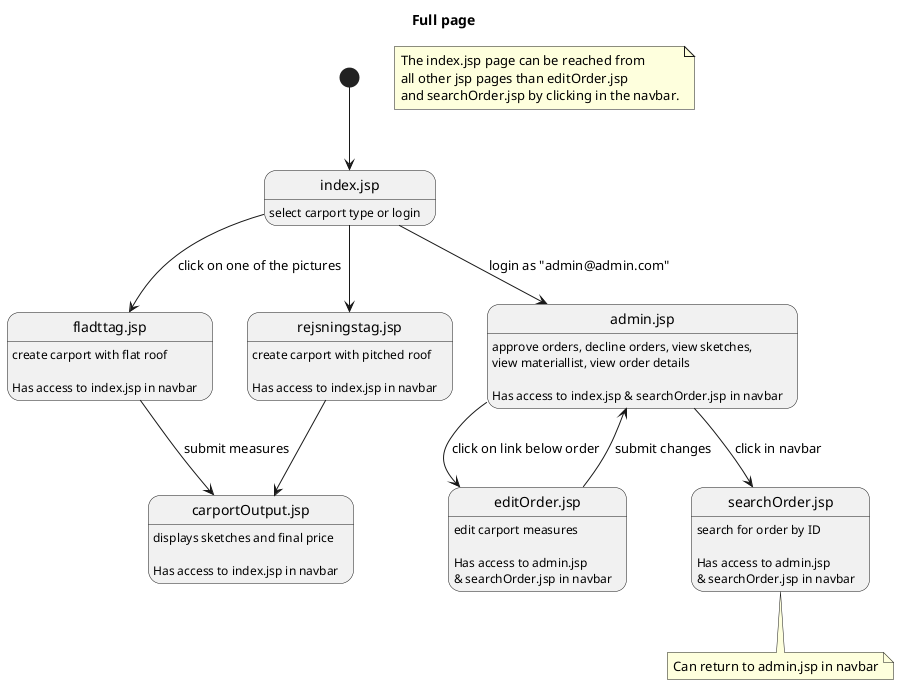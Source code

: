 @startuml

Title Full page
State StartPage

[*] --> StartPage

StartPage --> FlatPage : click on one of the pictures
StartPage --> PitchPage

FlatPage --> OutputPage : submit measures
PitchPage --> OutputPage

StartPage --> AdminPage : login as "admin@admin.com"

AdminPage --> EditPage : click on link below order
AdminPage --> SearchPage : click in navbar

EditPage --> AdminPage : submit changes

note "The index.jsp page can be reached from \nall other jsp pages than editOrder.jsp \nand searchOrder.jsp by clicking in the navbar." as indexInfo

note bottom of SearchPage : Can return to admin.jsp in navbar

StartPage : select carport type or login
FlatPage : create carport with flat roof
FlatPage : \nHas access to index.jsp in navbar
PitchPage : create carport with pitched roof
PitchPage : \nHas access to index.jsp in navbar
OutputPage : displays sketches and final price
OutputPage : \nHas access to index.jsp in navbar
AdminPage : approve orders, decline orders, view sketches, \nview materiallist, view order details
AdminPage : \nHas access to index.jsp & searchOrder.jsp in navbar
EditPage : edit carport measures
EditPage : \nHas access to admin.jsp \n& searchOrder.jsp in navbar
SearchPage : search for order by ID
SearchPage : \nHas access to admin.jsp \n& searchOrder.jsp in navbar

state "index.jsp" as StartPage
state "fladttag.jsp" as FlatPage
state "rejsningstag.jsp" as PitchPage
state "admin.jsp" as AdminPage
state "editOrder.jsp" as EditPage
state "searchOrder.jsp" as SearchPage
state "carportOutput.jsp" as OutputPage

@enduml